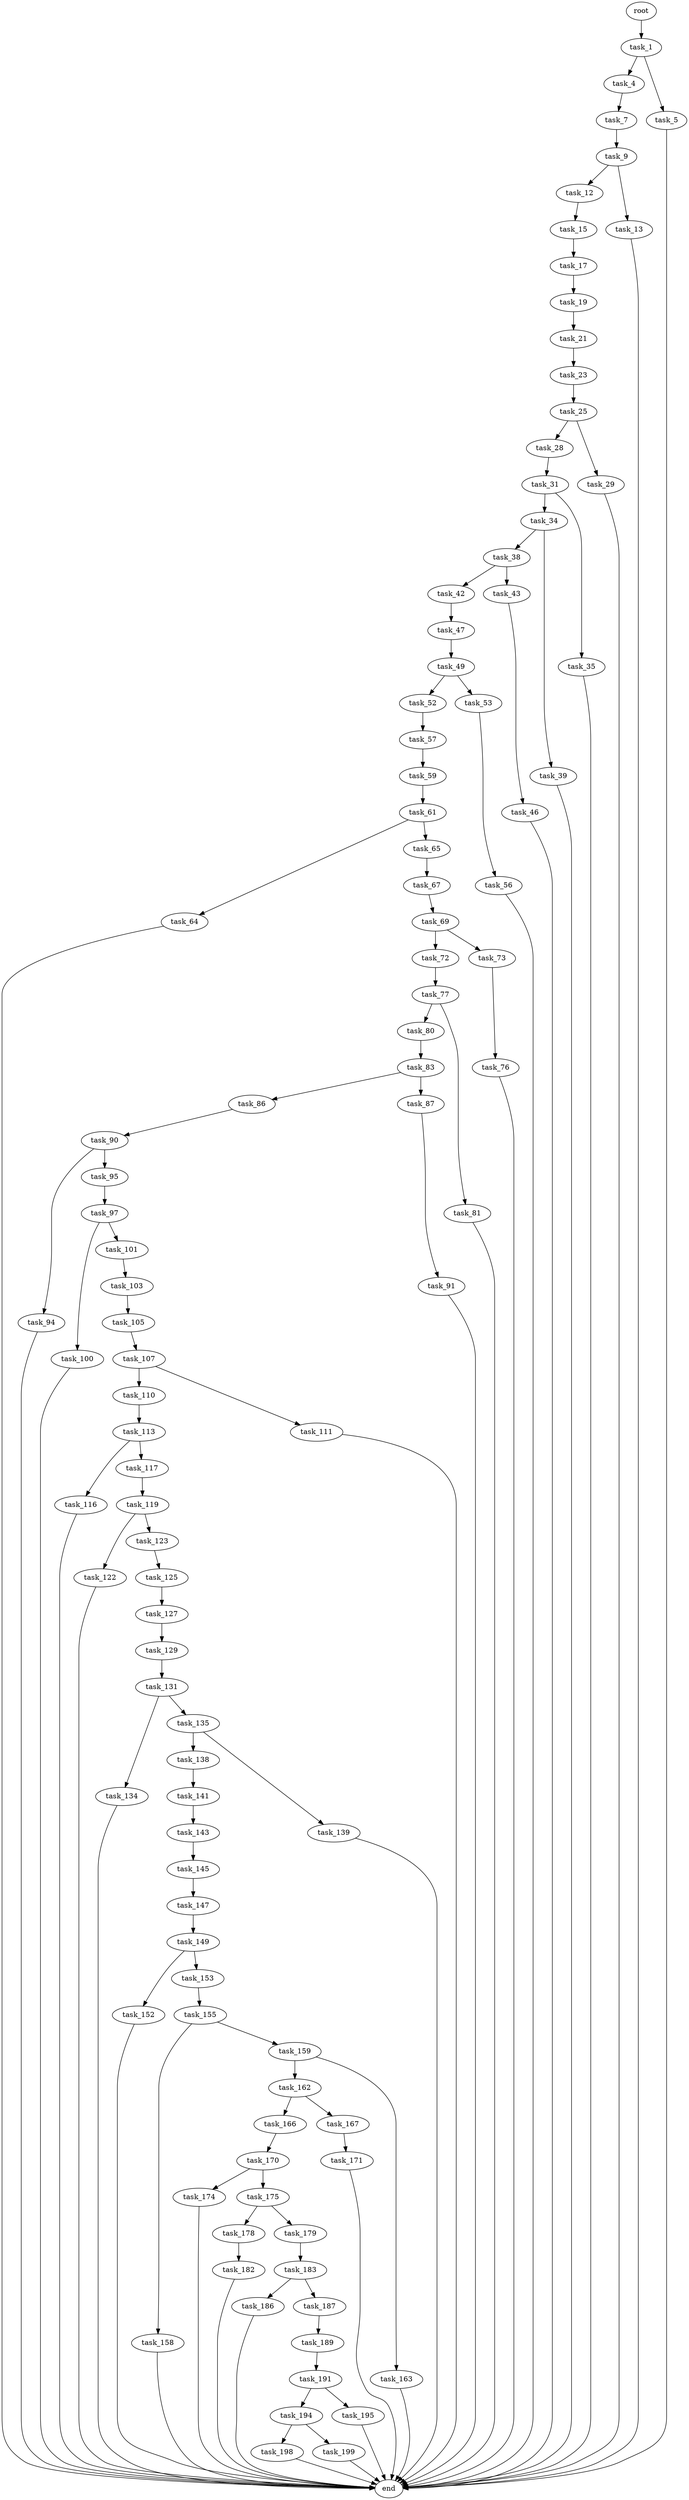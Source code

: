 digraph G {
  root [size="0.000000"];
  task_1 [size="368293445632.000000"];
  task_4 [size="461579484.000000"];
  task_5 [size="7824299098.000000"];
  task_7 [size="47407133228.000000"];
  end [size="0.000000"];
  task_9 [size="40675201167.000000"];
  task_12 [size="4098036853.000000"];
  task_13 [size="4964279317.000000"];
  task_15 [size="8589934592.000000"];
  task_17 [size="2123820390.000000"];
  task_19 [size="1073741824000.000000"];
  task_21 [size="227308555977.000000"];
  task_23 [size="8589934592.000000"];
  task_25 [size="243474808560.000000"];
  task_28 [size="2192672690.000000"];
  task_29 [size="782757789696.000000"];
  task_31 [size="40493463769.000000"];
  task_34 [size="368293445632.000000"];
  task_35 [size="134217728000.000000"];
  task_38 [size="140708180229.000000"];
  task_39 [size="112042674180.000000"];
  task_42 [size="366464207034.000000"];
  task_43 [size="231928233984.000000"];
  task_47 [size="1073741824000.000000"];
  task_46 [size="155509115567.000000"];
  task_49 [size="64084202647.000000"];
  task_52 [size="26058081368.000000"];
  task_53 [size="8589934592.000000"];
  task_57 [size="68719476736.000000"];
  task_56 [size="6797434250.000000"];
  task_59 [size="68719476736.000000"];
  task_61 [size="28991029248.000000"];
  task_64 [size="2959996026.000000"];
  task_65 [size="315927358.000000"];
  task_67 [size="68719476736.000000"];
  task_69 [size="28991029248.000000"];
  task_72 [size="566604454436.000000"];
  task_73 [size="68719476736.000000"];
  task_77 [size="9231632075.000000"];
  task_76 [size="782757789696.000000"];
  task_80 [size="368293445632.000000"];
  task_81 [size="143179112352.000000"];
  task_83 [size="68719476736.000000"];
  task_86 [size="8589934592.000000"];
  task_87 [size="368293445632.000000"];
  task_90 [size="12708471462.000000"];
  task_91 [size="134217728000.000000"];
  task_94 [size="17823375966.000000"];
  task_95 [size="2885139097.000000"];
  task_97 [size="290967606531.000000"];
  task_100 [size="4600950322.000000"];
  task_101 [size="8589934592.000000"];
  task_103 [size="718007226768.000000"];
  task_105 [size="381112576483.000000"];
  task_107 [size="631665041151.000000"];
  task_110 [size="16909504438.000000"];
  task_111 [size="3376279996.000000"];
  task_113 [size="59258371939.000000"];
  task_116 [size="966124818233.000000"];
  task_117 [size="231928233984.000000"];
  task_119 [size="15003542305.000000"];
  task_122 [size="2240712500.000000"];
  task_123 [size="810864649168.000000"];
  task_125 [size="8076218582.000000"];
  task_127 [size="361419972836.000000"];
  task_129 [size="68719476736.000000"];
  task_131 [size="5091305874.000000"];
  task_134 [size="633942860454.000000"];
  task_135 [size="549755813888.000000"];
  task_138 [size="13716850595.000000"];
  task_139 [size="422114122.000000"];
  task_141 [size="1073741824000.000000"];
  task_143 [size="27089197330.000000"];
  task_145 [size="20376557408.000000"];
  task_147 [size="13823561693.000000"];
  task_149 [size="134217728000.000000"];
  task_152 [size="1073741824000.000000"];
  task_153 [size="28912084772.000000"];
  task_155 [size="10715217425.000000"];
  task_158 [size="416463753264.000000"];
  task_159 [size="105070738608.000000"];
  task_162 [size="7720805289.000000"];
  task_163 [size="345182973201.000000"];
  task_166 [size="102664386225.000000"];
  task_167 [size="68719476736.000000"];
  task_170 [size="28991029248.000000"];
  task_171 [size="18565934893.000000"];
  task_174 [size="22654031716.000000"];
  task_175 [size="231928233984.000000"];
  task_178 [size="8384650522.000000"];
  task_179 [size="134217728000.000000"];
  task_182 [size="2182724193.000000"];
  task_183 [size="1236332393.000000"];
  task_186 [size="316336616173.000000"];
  task_187 [size="6907401370.000000"];
  task_189 [size="15745897885.000000"];
  task_191 [size="147471943969.000000"];
  task_194 [size="2148027564.000000"];
  task_195 [size="18942802365.000000"];
  task_198 [size="28872738912.000000"];
  task_199 [size="12010420850.000000"];

  root -> task_1 [size="1.000000"];
  task_1 -> task_4 [size="411041792.000000"];
  task_1 -> task_5 [size="411041792.000000"];
  task_4 -> task_7 [size="33554432.000000"];
  task_5 -> end [size="1.000000"];
  task_7 -> task_9 [size="838860800.000000"];
  task_9 -> task_12 [size="679477248.000000"];
  task_9 -> task_13 [size="679477248.000000"];
  task_12 -> task_15 [size="75497472.000000"];
  task_13 -> end [size="1.000000"];
  task_15 -> task_17 [size="33554432.000000"];
  task_17 -> task_19 [size="33554432.000000"];
  task_19 -> task_21 [size="838860800.000000"];
  task_21 -> task_23 [size="209715200.000000"];
  task_23 -> task_25 [size="33554432.000000"];
  task_25 -> task_28 [size="209715200.000000"];
  task_25 -> task_29 [size="209715200.000000"];
  task_28 -> task_31 [size="209715200.000000"];
  task_29 -> end [size="1.000000"];
  task_31 -> task_34 [size="838860800.000000"];
  task_31 -> task_35 [size="838860800.000000"];
  task_34 -> task_38 [size="411041792.000000"];
  task_34 -> task_39 [size="411041792.000000"];
  task_35 -> end [size="1.000000"];
  task_38 -> task_42 [size="301989888.000000"];
  task_38 -> task_43 [size="301989888.000000"];
  task_39 -> end [size="1.000000"];
  task_42 -> task_47 [size="411041792.000000"];
  task_43 -> task_46 [size="301989888.000000"];
  task_47 -> task_49 [size="838860800.000000"];
  task_46 -> end [size="1.000000"];
  task_49 -> task_52 [size="75497472.000000"];
  task_49 -> task_53 [size="75497472.000000"];
  task_52 -> task_57 [size="536870912.000000"];
  task_53 -> task_56 [size="33554432.000000"];
  task_57 -> task_59 [size="134217728.000000"];
  task_56 -> end [size="1.000000"];
  task_59 -> task_61 [size="134217728.000000"];
  task_61 -> task_64 [size="75497472.000000"];
  task_61 -> task_65 [size="75497472.000000"];
  task_64 -> end [size="1.000000"];
  task_65 -> task_67 [size="33554432.000000"];
  task_67 -> task_69 [size="134217728.000000"];
  task_69 -> task_72 [size="75497472.000000"];
  task_69 -> task_73 [size="75497472.000000"];
  task_72 -> task_77 [size="679477248.000000"];
  task_73 -> task_76 [size="134217728.000000"];
  task_77 -> task_80 [size="411041792.000000"];
  task_77 -> task_81 [size="411041792.000000"];
  task_76 -> end [size="1.000000"];
  task_80 -> task_83 [size="411041792.000000"];
  task_81 -> end [size="1.000000"];
  task_83 -> task_86 [size="134217728.000000"];
  task_83 -> task_87 [size="134217728.000000"];
  task_86 -> task_90 [size="33554432.000000"];
  task_87 -> task_91 [size="411041792.000000"];
  task_90 -> task_94 [size="679477248.000000"];
  task_90 -> task_95 [size="679477248.000000"];
  task_91 -> end [size="1.000000"];
  task_94 -> end [size="1.000000"];
  task_95 -> task_97 [size="134217728.000000"];
  task_97 -> task_100 [size="411041792.000000"];
  task_97 -> task_101 [size="411041792.000000"];
  task_100 -> end [size="1.000000"];
  task_101 -> task_103 [size="33554432.000000"];
  task_103 -> task_105 [size="536870912.000000"];
  task_105 -> task_107 [size="411041792.000000"];
  task_107 -> task_110 [size="411041792.000000"];
  task_107 -> task_111 [size="411041792.000000"];
  task_110 -> task_113 [size="411041792.000000"];
  task_111 -> end [size="1.000000"];
  task_113 -> task_116 [size="75497472.000000"];
  task_113 -> task_117 [size="75497472.000000"];
  task_116 -> end [size="1.000000"];
  task_117 -> task_119 [size="301989888.000000"];
  task_119 -> task_122 [size="301989888.000000"];
  task_119 -> task_123 [size="301989888.000000"];
  task_122 -> end [size="1.000000"];
  task_123 -> task_125 [size="838860800.000000"];
  task_125 -> task_127 [size="134217728.000000"];
  task_127 -> task_129 [size="536870912.000000"];
  task_129 -> task_131 [size="134217728.000000"];
  task_131 -> task_134 [size="134217728.000000"];
  task_131 -> task_135 [size="134217728.000000"];
  task_134 -> end [size="1.000000"];
  task_135 -> task_138 [size="536870912.000000"];
  task_135 -> task_139 [size="536870912.000000"];
  task_138 -> task_141 [size="33554432.000000"];
  task_139 -> end [size="1.000000"];
  task_141 -> task_143 [size="838860800.000000"];
  task_143 -> task_145 [size="679477248.000000"];
  task_145 -> task_147 [size="536870912.000000"];
  task_147 -> task_149 [size="411041792.000000"];
  task_149 -> task_152 [size="209715200.000000"];
  task_149 -> task_153 [size="209715200.000000"];
  task_152 -> end [size="1.000000"];
  task_153 -> task_155 [size="536870912.000000"];
  task_155 -> task_158 [size="679477248.000000"];
  task_155 -> task_159 [size="679477248.000000"];
  task_158 -> end [size="1.000000"];
  task_159 -> task_162 [size="134217728.000000"];
  task_159 -> task_163 [size="134217728.000000"];
  task_162 -> task_166 [size="301989888.000000"];
  task_162 -> task_167 [size="301989888.000000"];
  task_163 -> end [size="1.000000"];
  task_166 -> task_170 [size="75497472.000000"];
  task_167 -> task_171 [size="134217728.000000"];
  task_170 -> task_174 [size="75497472.000000"];
  task_170 -> task_175 [size="75497472.000000"];
  task_171 -> end [size="1.000000"];
  task_174 -> end [size="1.000000"];
  task_175 -> task_178 [size="301989888.000000"];
  task_175 -> task_179 [size="301989888.000000"];
  task_178 -> task_182 [size="209715200.000000"];
  task_179 -> task_183 [size="209715200.000000"];
  task_182 -> end [size="1.000000"];
  task_183 -> task_186 [size="75497472.000000"];
  task_183 -> task_187 [size="75497472.000000"];
  task_186 -> end [size="1.000000"];
  task_187 -> task_189 [size="411041792.000000"];
  task_189 -> task_191 [size="33554432.000000"];
  task_191 -> task_194 [size="679477248.000000"];
  task_191 -> task_195 [size="679477248.000000"];
  task_194 -> task_198 [size="134217728.000000"];
  task_194 -> task_199 [size="134217728.000000"];
  task_195 -> end [size="1.000000"];
  task_198 -> end [size="1.000000"];
  task_199 -> end [size="1.000000"];
}
